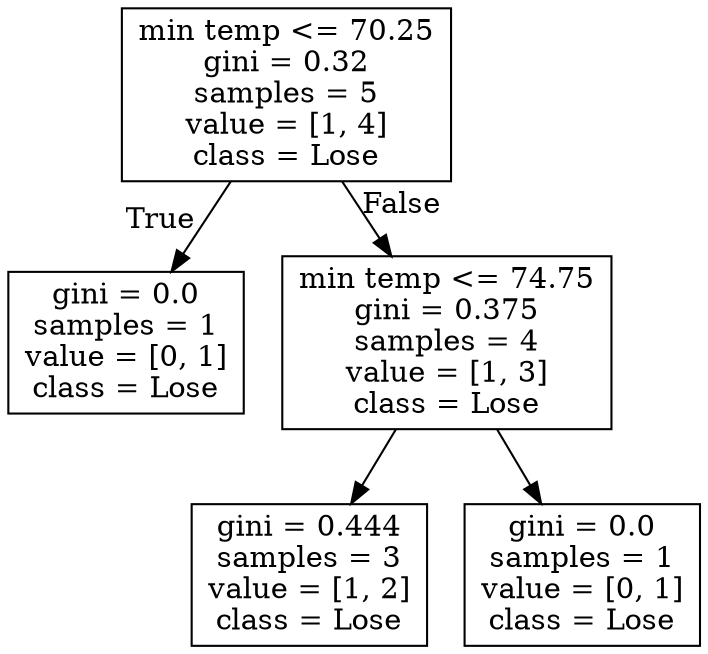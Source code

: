 digraph Tree {
node [shape=box] ;
0 [label="min temp <= 70.25\ngini = 0.32\nsamples = 5\nvalue = [1, 4]\nclass = Lose"] ;
1 [label="gini = 0.0\nsamples = 1\nvalue = [0, 1]\nclass = Lose"] ;
0 -> 1 [labeldistance=2.5, labelangle=45, headlabel="True"] ;
2 [label="min temp <= 74.75\ngini = 0.375\nsamples = 4\nvalue = [1, 3]\nclass = Lose"] ;
0 -> 2 [labeldistance=2.5, labelangle=-45, headlabel="False"] ;
3 [label="gini = 0.444\nsamples = 3\nvalue = [1, 2]\nclass = Lose"] ;
2 -> 3 ;
4 [label="gini = 0.0\nsamples = 1\nvalue = [0, 1]\nclass = Lose"] ;
2 -> 4 ;
}